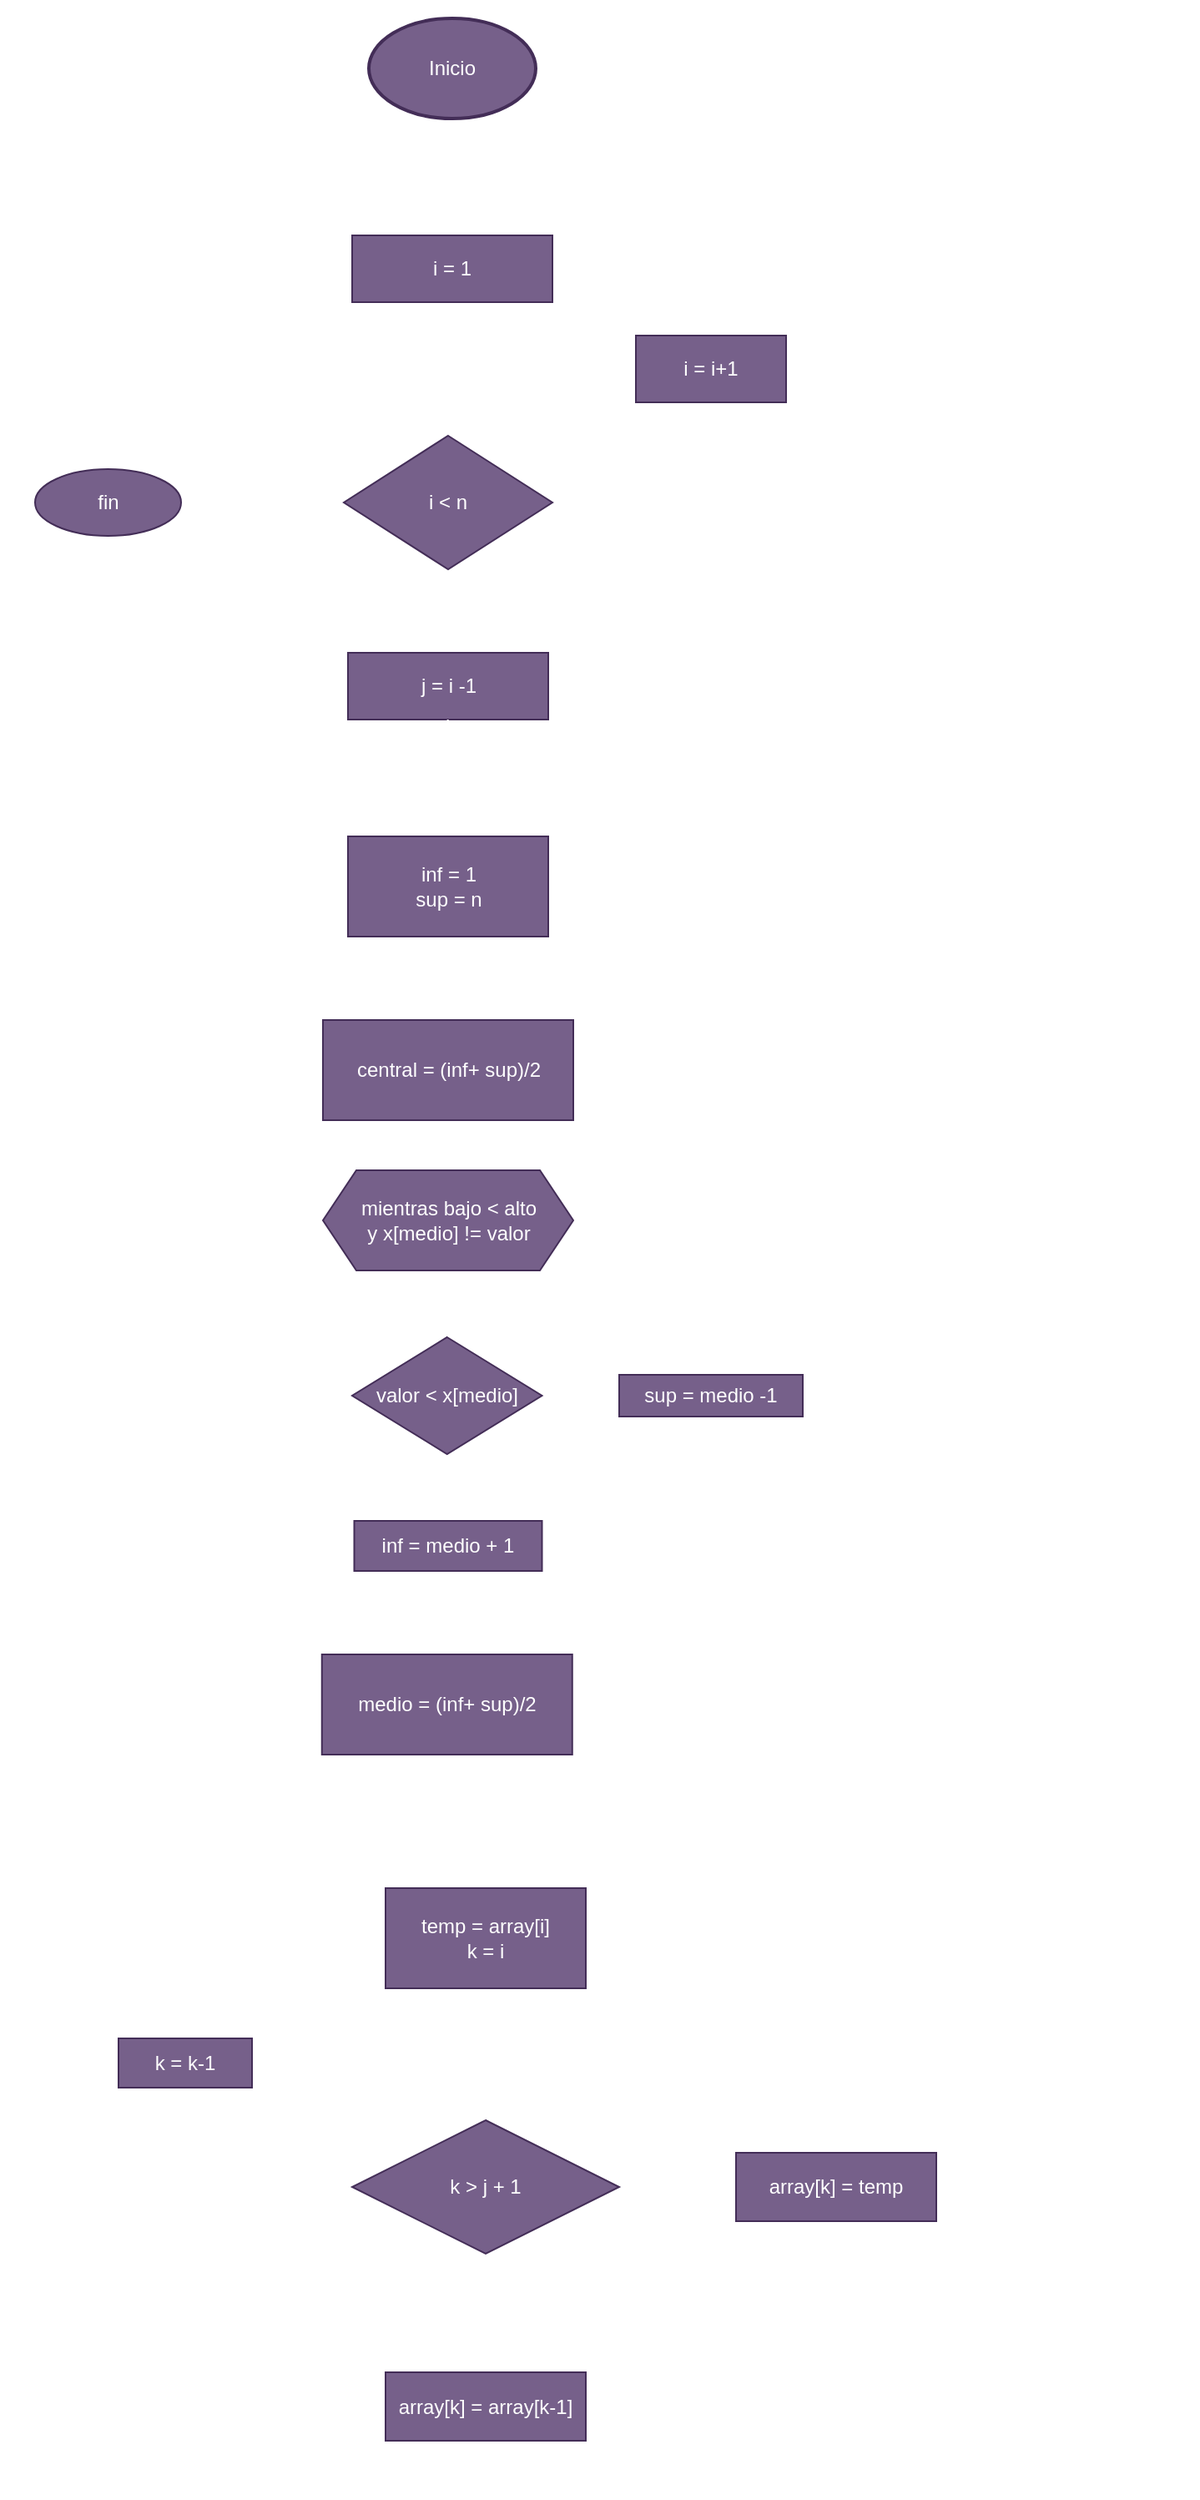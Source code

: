 <mxfile>
    <diagram id="7x-XDJicnbgjByKpW-q_" name="Page-1">
        <mxGraphModel dx="1436" dy="2217" grid="1" gridSize="10" guides="1" tooltips="1" connect="1" arrows="1" fold="1" page="1" pageScale="1" pageWidth="827" pageHeight="1169" math="0" shadow="0">
            <root>
                <mxCell id="0"/>
                <mxCell id="1" parent="0"/>
                <mxCell id="5" style="edgeStyle=none;html=1;entryX=0.5;entryY=0;entryDx=0;entryDy=0;fontColor=#ffffff;strokeColor=#FFFFFF;" edge="1" parent="1" source="2" target="3">
                    <mxGeometry relative="1" as="geometry"/>
                </mxCell>
                <mxCell id="2" value="Inicio" style="strokeWidth=2;html=1;shape=mxgraph.flowchart.start_1;whiteSpace=wrap;fillColor=#76608a;fontColor=#ffffff;strokeColor=#432D57;" vertex="1" parent="1">
                    <mxGeometry x="330" y="-90" width="100" height="60" as="geometry"/>
                </mxCell>
                <mxCell id="6" style="edgeStyle=none;html=1;entryX=0.5;entryY=0;entryDx=0;entryDy=0;fontColor=#ffffff;strokeColor=#FFFFFF;" edge="1" parent="1" source="3" target="4">
                    <mxGeometry relative="1" as="geometry"/>
                </mxCell>
                <mxCell id="3" value="i = 1" style="rounded=0;whiteSpace=wrap;html=1;fillColor=#76608a;fontColor=#ffffff;strokeColor=#432D57;" vertex="1" parent="1">
                    <mxGeometry x="320" y="40" width="120" height="40" as="geometry"/>
                </mxCell>
                <mxCell id="7" style="edgeStyle=none;html=1;fontColor=#ffffff;strokeColor=#FFFFFF;" edge="1" parent="1" source="4">
                    <mxGeometry relative="1" as="geometry">
                        <mxPoint x="220" y="200" as="targetPoint"/>
                    </mxGeometry>
                </mxCell>
                <mxCell id="11" style="edgeStyle=none;html=1;fontColor=#ffffff;strokeColor=#FFFFFF;" edge="1" parent="1" source="4">
                    <mxGeometry relative="1" as="geometry">
                        <mxPoint x="377.5" y="290" as="targetPoint"/>
                    </mxGeometry>
                </mxCell>
                <mxCell id="4" value="i &amp;lt; n" style="rhombus;whiteSpace=wrap;html=1;fillColor=#76608a;fontColor=#ffffff;strokeColor=#432D57;" vertex="1" parent="1">
                    <mxGeometry x="315" y="160" width="125" height="80" as="geometry"/>
                </mxCell>
                <mxCell id="8" value="fin" style="ellipse;whiteSpace=wrap;html=1;fillColor=#76608a;fontColor=#ffffff;strokeColor=#432D57;" vertex="1" parent="1">
                    <mxGeometry x="130" y="180" width="87.5" height="40" as="geometry"/>
                </mxCell>
                <mxCell id="10" style="edgeStyle=none;html=1;fontColor=#ffffff;strokeColor=#FFFFFF;" edge="1" parent="1" source="9">
                    <mxGeometry relative="1" as="geometry">
                        <mxPoint x="380" y="120" as="targetPoint"/>
                    </mxGeometry>
                </mxCell>
                <mxCell id="75" style="edgeStyle=none;html=1;fontSize=12;startArrow=none;startFill=0;endArrow=none;endFill=0;fontColor=#ffffff;strokeColor=#FFFFFF;" edge="1" parent="1" source="9">
                    <mxGeometry relative="1" as="geometry">
                        <mxPoint x="610" y="120" as="targetPoint"/>
                    </mxGeometry>
                </mxCell>
                <mxCell id="9" value="i = i+1" style="rounded=0;whiteSpace=wrap;html=1;fillColor=#76608a;fontColor=#ffffff;strokeColor=#432D57;" vertex="1" parent="1">
                    <mxGeometry x="490" y="100" width="90" height="40" as="geometry"/>
                </mxCell>
                <mxCell id="12" value="j = i -1" style="rounded=0;whiteSpace=wrap;html=1;fillColor=#76608a;fontColor=#ffffff;strokeColor=#432D57;" vertex="1" parent="1">
                    <mxGeometry x="317.5" y="290" width="120" height="40" as="geometry"/>
                </mxCell>
                <mxCell id="14" value="" style="endArrow=classic;html=1;fontColor=#ffffff;strokeColor=#FFFFFF;" edge="1" parent="1">
                    <mxGeometry width="50" height="50" relative="1" as="geometry">
                        <mxPoint x="377.33" y="330" as="sourcePoint"/>
                        <mxPoint x="377" y="400" as="targetPoint"/>
                    </mxGeometry>
                </mxCell>
                <mxCell id="22" style="edgeStyle=none;html=1;fontColor=#ffffff;strokeColor=#FFFFFF;" edge="1" parent="1" source="21">
                    <mxGeometry relative="1" as="geometry">
                        <mxPoint x="377.5" y="510" as="targetPoint"/>
                    </mxGeometry>
                </mxCell>
                <mxCell id="21" value="inf = 1&lt;br&gt;sup = n" style="rounded=0;whiteSpace=wrap;html=1;fillColor=#76608a;fontColor=#ffffff;strokeColor=#432D57;" vertex="1" parent="1">
                    <mxGeometry x="317.5" y="400" width="120" height="60" as="geometry"/>
                </mxCell>
                <mxCell id="24" style="edgeStyle=none;html=1;fontColor=#ffffff;strokeColor=#FFFFFF;" edge="1" parent="1" source="23">
                    <mxGeometry relative="1" as="geometry">
                        <mxPoint x="377.5" y="600" as="targetPoint"/>
                    </mxGeometry>
                </mxCell>
                <mxCell id="23" value="central = (inf+ sup)/2" style="rounded=0;whiteSpace=wrap;html=1;fillColor=#76608a;fontColor=#ffffff;strokeColor=#432D57;" vertex="1" parent="1">
                    <mxGeometry x="302.5" y="510" width="150" height="60" as="geometry"/>
                </mxCell>
                <mxCell id="26" style="edgeStyle=none;html=1;fontColor=#ffffff;strokeColor=#FFFFFF;" edge="1" parent="1" source="25">
                    <mxGeometry relative="1" as="geometry">
                        <mxPoint x="377.5" y="700" as="targetPoint"/>
                    </mxGeometry>
                </mxCell>
                <mxCell id="43" style="edgeStyle=none;html=1;startArrow=none;startFill=0;endArrow=none;endFill=0;fontColor=#ffffff;strokeColor=#FFFFFF;" edge="1" parent="1" source="25">
                    <mxGeometry relative="1" as="geometry">
                        <mxPoint x="200" y="630" as="targetPoint"/>
                    </mxGeometry>
                </mxCell>
                <mxCell id="44" style="edgeStyle=none;html=1;startArrow=none;startFill=0;endArrow=none;endFill=0;fontColor=#ffffff;strokeColor=#FFFFFF;" edge="1" parent="1" source="25">
                    <mxGeometry relative="1" as="geometry">
                        <mxPoint x="600" y="630" as="targetPoint"/>
                    </mxGeometry>
                </mxCell>
                <mxCell id="25" value="mientras bajo &amp;lt; alto&lt;br&gt;y x[medio] != valor" style="shape=hexagon;perimeter=hexagonPerimeter2;whiteSpace=wrap;html=1;fixedSize=1;fillColor=#76608a;fontColor=#ffffff;strokeColor=#432D57;" vertex="1" parent="1">
                    <mxGeometry x="302.5" y="600" width="150" height="60" as="geometry"/>
                </mxCell>
                <mxCell id="28" style="edgeStyle=none;html=1;fontColor=#ffffff;strokeColor=#FFFFFF;" edge="1" parent="1" source="27">
                    <mxGeometry relative="1" as="geometry">
                        <mxPoint x="480" y="735" as="targetPoint"/>
                    </mxGeometry>
                </mxCell>
                <mxCell id="31" style="edgeStyle=none;html=1;fontColor=#ffffff;strokeColor=#FFFFFF;" edge="1" parent="1" source="27">
                    <mxGeometry relative="1" as="geometry">
                        <mxPoint x="376.875" y="810" as="targetPoint"/>
                    </mxGeometry>
                </mxCell>
                <mxCell id="27" value="valor &amp;lt; x[medio]" style="rhombus;whiteSpace=wrap;html=1;fillColor=#76608a;fontColor=#ffffff;strokeColor=#432D57;" vertex="1" parent="1">
                    <mxGeometry x="320" y="700" width="113.75" height="70" as="geometry"/>
                </mxCell>
                <mxCell id="29" value="si" style="text;html=1;strokeColor=none;fillColor=none;align=center;verticalAlign=middle;whiteSpace=wrap;rounded=0;fontColor=#ffffff;" vertex="1" parent="1">
                    <mxGeometry x="430" y="710" width="50" height="20" as="geometry"/>
                </mxCell>
                <mxCell id="37" style="edgeStyle=none;html=1;endArrow=none;endFill=0;exitX=0.454;exitY=1.009;exitDx=0;exitDy=0;exitPerimeter=0;fontColor=#ffffff;strokeColor=#FFFFFF;" edge="1" parent="1" source="30">
                    <mxGeometry relative="1" as="geometry">
                        <mxPoint x="530" y="870" as="targetPoint"/>
                    </mxGeometry>
                </mxCell>
                <mxCell id="30" value="sup = medio -1" style="rounded=0;whiteSpace=wrap;html=1;fillColor=#76608a;fontColor=#ffffff;strokeColor=#432D57;" vertex="1" parent="1">
                    <mxGeometry x="480" y="722.5" width="110" height="25" as="geometry"/>
                </mxCell>
                <mxCell id="32" value="no" style="text;html=1;strokeColor=none;fillColor=none;align=center;verticalAlign=middle;whiteSpace=wrap;rounded=0;fontColor=#ffffff;" vertex="1" parent="1">
                    <mxGeometry x="330" y="770" width="40" height="30" as="geometry"/>
                </mxCell>
                <mxCell id="36" style="edgeStyle=none;html=1;entryX=0.5;entryY=0;entryDx=0;entryDy=0;fontColor=#ffffff;strokeColor=#FFFFFF;" edge="1" parent="1" source="33" target="34">
                    <mxGeometry relative="1" as="geometry"/>
                </mxCell>
                <mxCell id="33" value="inf = medio + 1" style="rounded=0;whiteSpace=wrap;html=1;fillColor=#76608a;fontColor=#ffffff;strokeColor=#432D57;" vertex="1" parent="1">
                    <mxGeometry x="321.25" y="810" width="112.5" height="30" as="geometry"/>
                </mxCell>
                <mxCell id="40" style="edgeStyle=none;html=1;startArrow=none;startFill=0;endArrow=none;endFill=0;exitX=0.514;exitY=0.992;exitDx=0;exitDy=0;exitPerimeter=0;fontColor=#ffffff;strokeColor=#FFFFFF;" edge="1" parent="1" source="34">
                    <mxGeometry relative="1" as="geometry">
                        <mxPoint x="379" y="970" as="targetPoint"/>
                    </mxGeometry>
                </mxCell>
                <mxCell id="34" value="medio = (inf+ sup)/2" style="rounded=0;whiteSpace=wrap;html=1;fillColor=#76608a;fontColor=#ffffff;strokeColor=#432D57;" vertex="1" parent="1">
                    <mxGeometry x="301.88" y="890" width="150" height="60" as="geometry"/>
                </mxCell>
                <mxCell id="39" value="" style="endArrow=none;html=1;endFill=0;startArrow=classic;startFill=1;fontColor=#ffffff;strokeColor=#FFFFFF;" edge="1" parent="1">
                    <mxGeometry width="50" height="50" relative="1" as="geometry">
                        <mxPoint x="380" y="870" as="sourcePoint"/>
                        <mxPoint x="530" y="870" as="targetPoint"/>
                    </mxGeometry>
                </mxCell>
                <mxCell id="41" value="" style="endArrow=none;html=1;fontColor=#ffffff;strokeColor=#FFFFFF;" edge="1" parent="1">
                    <mxGeometry width="50" height="50" relative="1" as="geometry">
                        <mxPoint x="380" y="970" as="sourcePoint"/>
                        <mxPoint x="200" y="970" as="targetPoint"/>
                    </mxGeometry>
                </mxCell>
                <mxCell id="42" value="" style="endArrow=none;html=1;fontColor=#ffffff;strokeColor=#FFFFFF;" edge="1" parent="1">
                    <mxGeometry width="50" height="50" relative="1" as="geometry">
                        <mxPoint x="200" y="970" as="sourcePoint"/>
                        <mxPoint x="200" y="630" as="targetPoint"/>
                    </mxGeometry>
                </mxCell>
                <mxCell id="45" value="" style="endArrow=none;html=1;fontColor=#ffffff;strokeColor=#FFFFFF;" edge="1" parent="1">
                    <mxGeometry width="50" height="50" relative="1" as="geometry">
                        <mxPoint x="600" y="1000" as="sourcePoint"/>
                        <mxPoint x="600" y="630" as="targetPoint"/>
                    </mxGeometry>
                </mxCell>
                <mxCell id="46" value="" style="endArrow=none;html=1;fontColor=#ffffff;strokeColor=#FFFFFF;" edge="1" parent="1">
                    <mxGeometry width="50" height="50" relative="1" as="geometry">
                        <mxPoint x="400" y="1000" as="sourcePoint"/>
                        <mxPoint x="600" y="1000" as="targetPoint"/>
                    </mxGeometry>
                </mxCell>
                <mxCell id="47" value="" style="endArrow=none;html=1;startArrow=classic;startFill=1;exitX=0.5;exitY=0;exitDx=0;exitDy=0;fontColor=#ffffff;strokeColor=#FFFFFF;" edge="1" parent="1">
                    <mxGeometry width="50" height="50" relative="1" as="geometry">
                        <mxPoint x="400" y="1030" as="sourcePoint"/>
                        <mxPoint x="400" y="1000" as="targetPoint"/>
                    </mxGeometry>
                </mxCell>
                <mxCell id="50" value="busqueda binaria" style="text;html=1;strokeColor=none;fillColor=none;align=center;verticalAlign=middle;whiteSpace=wrap;rounded=0;dashed=1;strokeWidth=1;fontSize=15;fontColor=#ffffff;" vertex="1" parent="1">
                    <mxGeometry x="650" y="390" width="120" height="30" as="geometry"/>
                </mxCell>
                <mxCell id="51" value="bucle por los elementos desordenados" style="text;html=1;strokeColor=none;fillColor=none;align=center;verticalAlign=middle;whiteSpace=wrap;rounded=0;dashed=1;strokeWidth=1;fontSize=15;fontColor=#ffffff;" vertex="1" parent="1">
                    <mxGeometry x="640" y="-90" width="120" height="90" as="geometry"/>
                </mxCell>
                <mxCell id="68" style="edgeStyle=none;html=1;fontSize=12;startArrow=none;startFill=0;endArrow=classic;endFill=1;fontColor=#ffffff;strokeColor=#FFFFFF;" edge="1" parent="1" source="62">
                    <mxGeometry relative="1" as="geometry">
                        <mxPoint x="400" y="1170" as="targetPoint"/>
                    </mxGeometry>
                </mxCell>
                <mxCell id="62" value="temp = array[i]&lt;br&gt;k = i" style="rounded=0;whiteSpace=wrap;html=1;strokeColor=#432D57;strokeWidth=1;fontSize=12;fillColor=#76608a;fontColor=#ffffff;" vertex="1" parent="1">
                    <mxGeometry x="340" y="1030" width="120" height="60" as="geometry"/>
                </mxCell>
                <mxCell id="72" style="edgeStyle=none;html=1;fontSize=12;startArrow=none;startFill=0;endArrow=classic;endFill=1;entryX=0;entryY=0.5;entryDx=0;entryDy=0;fontColor=#ffffff;strokeColor=#FFFFFF;" edge="1" parent="1" source="71" target="73">
                    <mxGeometry relative="1" as="geometry">
                        <mxPoint x="570" y="1210" as="targetPoint"/>
                    </mxGeometry>
                </mxCell>
                <mxCell id="78" style="edgeStyle=none;html=1;fontSize=12;startArrow=none;startFill=0;endArrow=classic;endFill=1;fontColor=#ffffff;strokeColor=#FFFFFF;" edge="1" parent="1" source="71">
                    <mxGeometry relative="1" as="geometry">
                        <mxPoint x="400.0" y="1320" as="targetPoint"/>
                    </mxGeometry>
                </mxCell>
                <mxCell id="71" value="k &amp;gt; j + 1" style="rhombus;whiteSpace=wrap;html=1;strokeColor=#432D57;strokeWidth=1;fontSize=12;fillColor=#76608a;fontColor=#ffffff;" vertex="1" parent="1">
                    <mxGeometry x="320" y="1169" width="160" height="80" as="geometry"/>
                </mxCell>
                <mxCell id="74" style="edgeStyle=none;html=1;fontSize=12;startArrow=none;startFill=0;endArrow=none;endFill=0;entryX=0.961;entryY=0.595;entryDx=0;entryDy=0;entryPerimeter=0;exitX=0.5;exitY=0;exitDx=0;exitDy=0;fontColor=#ffffff;strokeColor=#FFFFFF;" edge="1" parent="1" source="73">
                    <mxGeometry relative="1" as="geometry">
                        <mxPoint x="610.11" y="120.15" as="targetPoint"/>
                    </mxGeometry>
                </mxCell>
                <mxCell id="73" value="array[k] = temp" style="rounded=0;whiteSpace=wrap;html=1;strokeColor=#432D57;strokeWidth=1;fontSize=12;fillColor=#76608a;fontColor=#ffffff;" vertex="1" parent="1">
                    <mxGeometry x="550" y="1188.5" width="120" height="41" as="geometry"/>
                </mxCell>
                <mxCell id="77" value="no" style="text;html=1;strokeColor=none;fillColor=none;align=center;verticalAlign=middle;whiteSpace=wrap;rounded=0;strokeWidth=1;fontSize=12;fontColor=#ffffff;" vertex="1" parent="1">
                    <mxGeometry x="480" y="1180" width="60" height="21" as="geometry"/>
                </mxCell>
                <mxCell id="80" value="si" style="text;html=1;strokeColor=none;fillColor=none;align=center;verticalAlign=middle;whiteSpace=wrap;rounded=0;strokeWidth=1;fontSize=12;fontColor=#ffffff;" vertex="1" parent="1">
                    <mxGeometry x="407.5" y="1270" width="30" height="30" as="geometry"/>
                </mxCell>
                <mxCell id="82" style="edgeStyle=none;html=1;fontSize=12;startArrow=none;startFill=0;endArrow=none;endFill=0;fontColor=#ffffff;strokeColor=#FFFFFF;" edge="1" parent="1" source="81">
                    <mxGeometry relative="1" as="geometry">
                        <mxPoint x="220" y="1340.5" as="targetPoint"/>
                    </mxGeometry>
                </mxCell>
                <mxCell id="81" value="array[k] = array[k-1]" style="rounded=0;whiteSpace=wrap;html=1;strokeColor=#432D57;strokeWidth=1;fontSize=12;fillColor=#76608a;fontColor=#ffffff;" vertex="1" parent="1">
                    <mxGeometry x="340" y="1320" width="120" height="41" as="geometry"/>
                </mxCell>
                <mxCell id="84" style="edgeStyle=none;html=1;fontSize=12;startArrow=none;startFill=0;endArrow=classic;endFill=1;fontColor=#ffffff;strokeColor=#FFFFFF;" edge="1" parent="1" source="83">
                    <mxGeometry relative="1" as="geometry">
                        <mxPoint x="220" y="1340" as="targetPoint"/>
                    </mxGeometry>
                </mxCell>
                <mxCell id="87" style="edgeStyle=none;html=1;fontSize=12;startArrow=none;startFill=0;endArrow=classic;endFill=1;fontColor=#ffffff;strokeColor=#FFFFFF;" edge="1" parent="1" source="83">
                    <mxGeometry relative="1" as="geometry">
                        <mxPoint x="400" y="1134.75" as="targetPoint"/>
                    </mxGeometry>
                </mxCell>
                <mxCell id="83" value="k = k-1" style="rounded=0;whiteSpace=wrap;html=1;strokeColor=#432D57;strokeWidth=1;fontSize=12;fillColor=#76608a;fontColor=#ffffff;" vertex="1" parent="1">
                    <mxGeometry x="180" y="1120" width="80" height="29.5" as="geometry"/>
                </mxCell>
                <mxCell id="89" value="desplazamiento" style="text;html=1;strokeColor=none;fillColor=none;align=center;verticalAlign=middle;whiteSpace=wrap;rounded=0;dashed=1;strokeWidth=1;fontSize=15;fontColor=#ffffff;" vertex="1" parent="1">
                    <mxGeometry x="707" y="1104.75" width="120" height="30" as="geometry"/>
                </mxCell>
                <mxCell id="93" value="" style="rounded=0;whiteSpace=wrap;html=1;dashed=1;labelBackgroundColor=#19151e;strokeColor=#FFFFFF;strokeWidth=1;fontSize=12;fontColor=#ffffff;fillColor=none;" vertex="1" parent="1">
                    <mxGeometry x="143" y="1104.75" width="540" height="290" as="geometry"/>
                </mxCell>
                <mxCell id="94" value="" style="rounded=0;whiteSpace=wrap;html=1;dashed=1;labelBackgroundColor=#19151e;strokeColor=#FFFFFF;strokeWidth=1;fontSize=12;fontColor=#ffffff;fillColor=none;" vertex="1" parent="1">
                    <mxGeometry x="143" y="360" width="497" height="625" as="geometry"/>
                </mxCell>
                <mxCell id="96" value="" style="rounded=0;whiteSpace=wrap;html=1;dashed=1;labelBackgroundColor=#19151e;strokeColor=#FFFFFF;strokeWidth=1;fontSize=12;fontColor=#ffffff;fillColor=none;" vertex="1" parent="1">
                    <mxGeometry x="110" y="-100" width="530" height="360" as="geometry"/>
                </mxCell>
            </root>
        </mxGraphModel>
    </diagram>
</mxfile>
